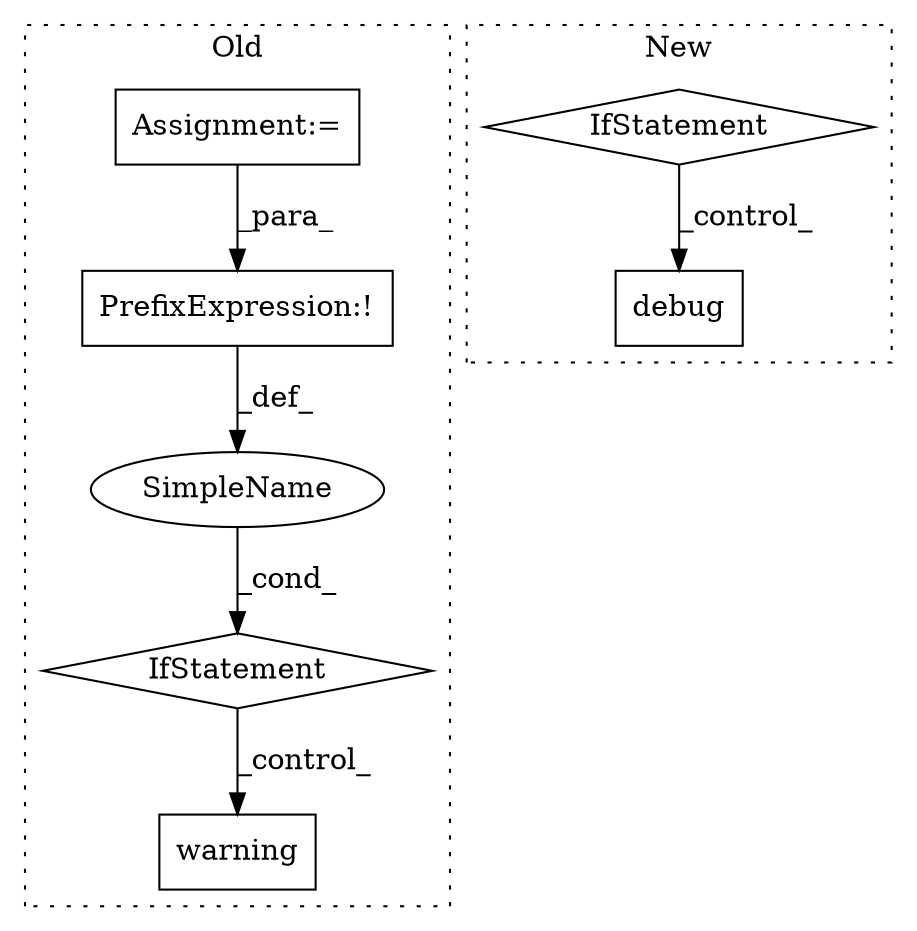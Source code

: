 digraph G {
subgraph cluster0 {
1 [label="warning" a="32" s="4722" l="9" shape="box"];
3 [label="IfStatement" a="25" s="4518,4529" l="4,2" shape="diamond"];
4 [label="SimpleName" a="42" s="" l="" shape="ellipse"];
6 [label="PrefixExpression:!" a="38" s="4522" l="1" shape="box"];
7 [label="Assignment:=" a="7" s="4373" l="6" shape="box"];
label = "Old";
style="dotted";
}
subgraph cluster1 {
2 [label="debug" a="32" s="4628" l="7" shape="box"];
5 [label="IfStatement" a="25" s="4597,4611" l="4,2" shape="diamond"];
label = "New";
style="dotted";
}
3 -> 1 [label="_control_"];
4 -> 3 [label="_cond_"];
5 -> 2 [label="_control_"];
6 -> 4 [label="_def_"];
7 -> 6 [label="_para_"];
}